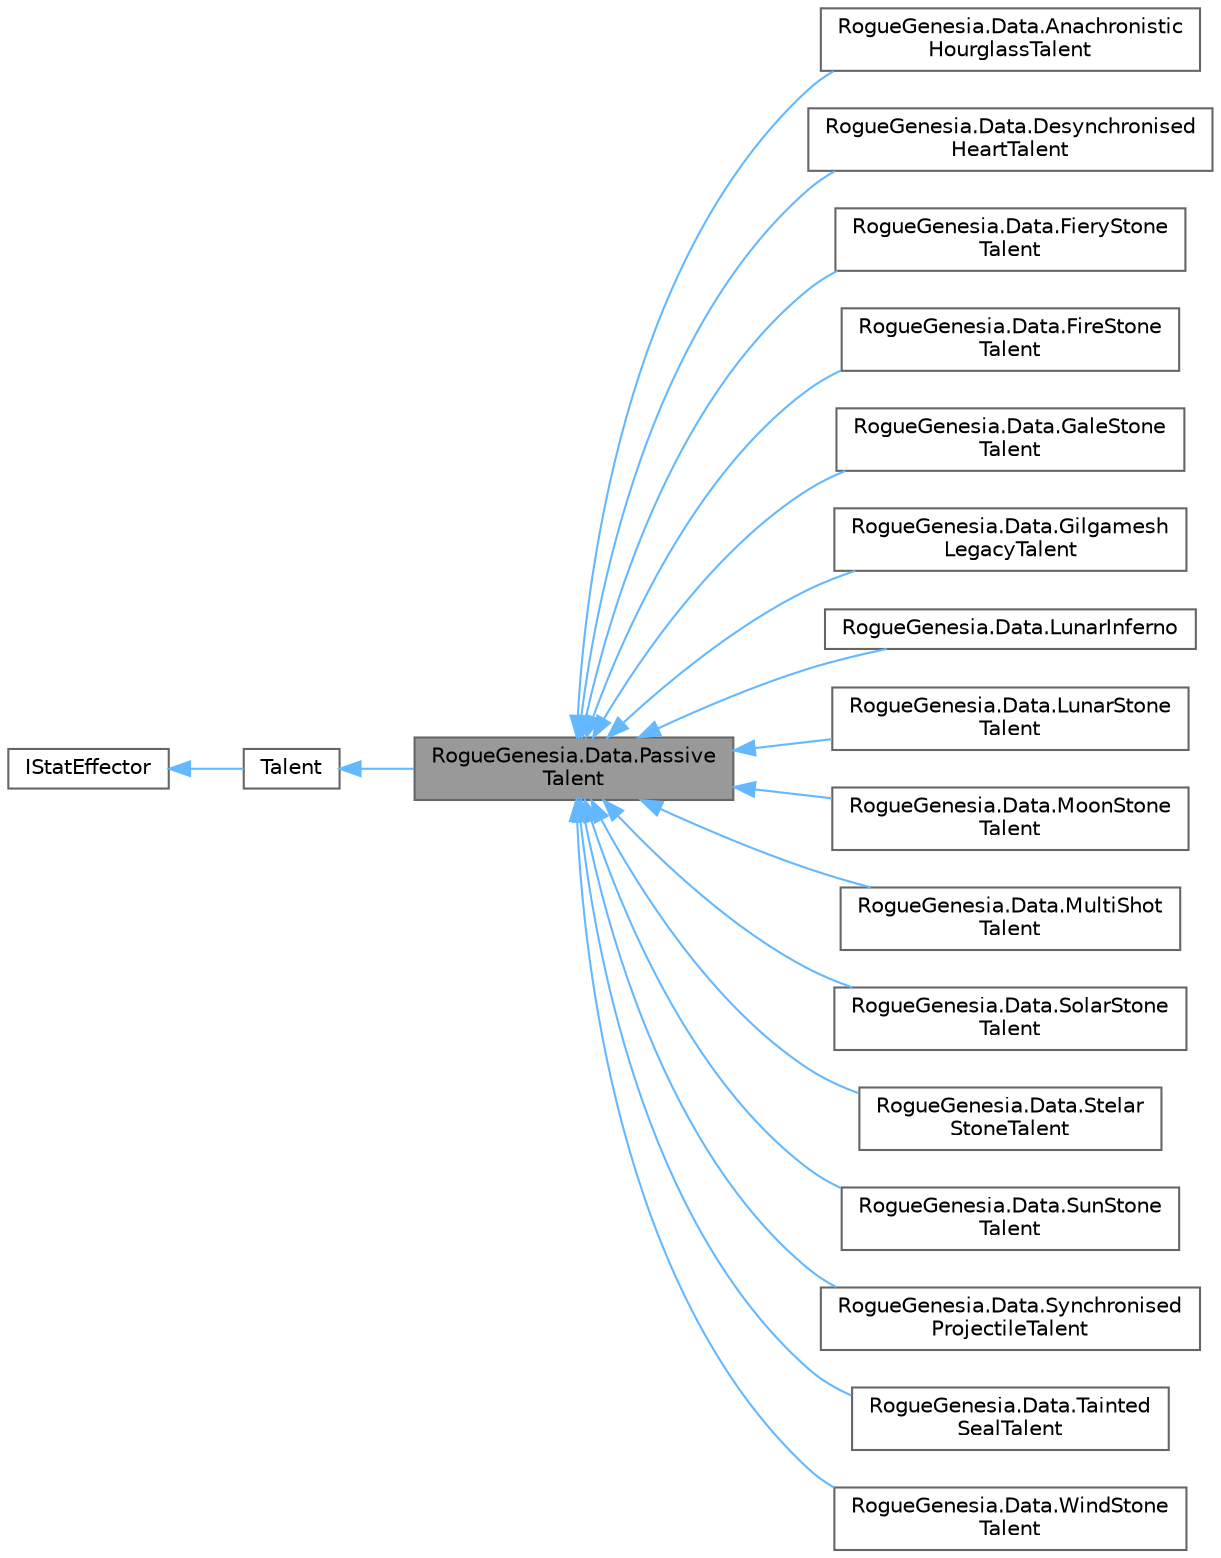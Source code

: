 digraph "RogueGenesia.Data.PassiveTalent"
{
 // LATEX_PDF_SIZE
  bgcolor="transparent";
  edge [fontname=Helvetica,fontsize=10,labelfontname=Helvetica,labelfontsize=10];
  node [fontname=Helvetica,fontsize=10,shape=box,height=0.2,width=0.4];
  rankdir="LR";
  Node1 [label="RogueGenesia.Data.Passive\lTalent",height=0.2,width=0.4,color="gray40", fillcolor="grey60", style="filled", fontcolor="black",tooltip=" "];
  Node2 -> Node1 [dir="back",color="steelblue1",style="solid"];
  Node2 [label="Talent",height=0.2,width=0.4,color="gray40", fillcolor="white", style="filled",URL="$class_rogue_genesia_1_1_data_1_1_talent.html",tooltip=" "];
  Node3 -> Node2 [dir="back",color="steelblue1",style="solid"];
  Node3 [label="IStatEffector",height=0.2,width=0.4,color="gray40", fillcolor="white", style="filled",URL="$interface_rogue_genesia_1_1_data_1_1_i_stat_effector.html",tooltip=" "];
  Node1 -> Node4 [dir="back",color="steelblue1",style="solid"];
  Node4 [label="RogueGenesia.Data.Anachronistic\lHourglassTalent",height=0.2,width=0.4,color="gray40", fillcolor="white", style="filled",URL="$class_rogue_genesia_1_1_data_1_1_anachronistic_hourglass_talent.html",tooltip=" "];
  Node1 -> Node5 [dir="back",color="steelblue1",style="solid"];
  Node5 [label="RogueGenesia.Data.Desynchronised\lHeartTalent",height=0.2,width=0.4,color="gray40", fillcolor="white", style="filled",URL="$class_rogue_genesia_1_1_data_1_1_desynchronised_heart_talent.html",tooltip=" "];
  Node1 -> Node6 [dir="back",color="steelblue1",style="solid"];
  Node6 [label="RogueGenesia.Data.FieryStone\lTalent",height=0.2,width=0.4,color="gray40", fillcolor="white", style="filled",URL="$class_rogue_genesia_1_1_data_1_1_fiery_stone_talent.html",tooltip=" "];
  Node1 -> Node7 [dir="back",color="steelblue1",style="solid"];
  Node7 [label="RogueGenesia.Data.FireStone\lTalent",height=0.2,width=0.4,color="gray40", fillcolor="white", style="filled",URL="$class_rogue_genesia_1_1_data_1_1_fire_stone_talent.html",tooltip=" "];
  Node1 -> Node8 [dir="back",color="steelblue1",style="solid"];
  Node8 [label="RogueGenesia.Data.GaleStone\lTalent",height=0.2,width=0.4,color="gray40", fillcolor="white", style="filled",URL="$class_rogue_genesia_1_1_data_1_1_gale_stone_talent.html",tooltip=" "];
  Node1 -> Node9 [dir="back",color="steelblue1",style="solid"];
  Node9 [label="RogueGenesia.Data.Gilgamesh\lLegacyTalent",height=0.2,width=0.4,color="gray40", fillcolor="white", style="filled",URL="$class_rogue_genesia_1_1_data_1_1_gilgamesh_legacy_talent.html",tooltip=" "];
  Node1 -> Node10 [dir="back",color="steelblue1",style="solid"];
  Node10 [label="RogueGenesia.Data.LunarInferno",height=0.2,width=0.4,color="gray40", fillcolor="white", style="filled",URL="$class_rogue_genesia_1_1_data_1_1_lunar_inferno.html",tooltip=" "];
  Node1 -> Node11 [dir="back",color="steelblue1",style="solid"];
  Node11 [label="RogueGenesia.Data.LunarStone\lTalent",height=0.2,width=0.4,color="gray40", fillcolor="white", style="filled",URL="$class_rogue_genesia_1_1_data_1_1_lunar_stone_talent.html",tooltip=" "];
  Node1 -> Node12 [dir="back",color="steelblue1",style="solid"];
  Node12 [label="RogueGenesia.Data.MoonStone\lTalent",height=0.2,width=0.4,color="gray40", fillcolor="white", style="filled",URL="$class_rogue_genesia_1_1_data_1_1_moon_stone_talent.html",tooltip=" "];
  Node1 -> Node13 [dir="back",color="steelblue1",style="solid"];
  Node13 [label="RogueGenesia.Data.MultiShot\lTalent",height=0.2,width=0.4,color="gray40", fillcolor="white", style="filled",URL="$class_rogue_genesia_1_1_data_1_1_multi_shot_talent.html",tooltip=" "];
  Node1 -> Node14 [dir="back",color="steelblue1",style="solid"];
  Node14 [label="RogueGenesia.Data.SolarStone\lTalent",height=0.2,width=0.4,color="gray40", fillcolor="white", style="filled",URL="$class_rogue_genesia_1_1_data_1_1_solar_stone_talent.html",tooltip=" "];
  Node1 -> Node15 [dir="back",color="steelblue1",style="solid"];
  Node15 [label="RogueGenesia.Data.Stelar\lStoneTalent",height=0.2,width=0.4,color="gray40", fillcolor="white", style="filled",URL="$class_rogue_genesia_1_1_data_1_1_stelar_stone_talent.html",tooltip=" "];
  Node1 -> Node16 [dir="back",color="steelblue1",style="solid"];
  Node16 [label="RogueGenesia.Data.SunStone\lTalent",height=0.2,width=0.4,color="gray40", fillcolor="white", style="filled",URL="$class_rogue_genesia_1_1_data_1_1_sun_stone_talent.html",tooltip=" "];
  Node1 -> Node17 [dir="back",color="steelblue1",style="solid"];
  Node17 [label="RogueGenesia.Data.Synchronised\lProjectileTalent",height=0.2,width=0.4,color="gray40", fillcolor="white", style="filled",URL="$class_rogue_genesia_1_1_data_1_1_synchronised_projectile_talent.html",tooltip=" "];
  Node1 -> Node18 [dir="back",color="steelblue1",style="solid"];
  Node18 [label="RogueGenesia.Data.Tainted\lSealTalent",height=0.2,width=0.4,color="gray40", fillcolor="white", style="filled",URL="$class_rogue_genesia_1_1_data_1_1_tainted_seal_talent.html",tooltip=" "];
  Node1 -> Node19 [dir="back",color="steelblue1",style="solid"];
  Node19 [label="RogueGenesia.Data.WindStone\lTalent",height=0.2,width=0.4,color="gray40", fillcolor="white", style="filled",URL="$class_rogue_genesia_1_1_data_1_1_wind_stone_talent.html",tooltip=" "];
}
